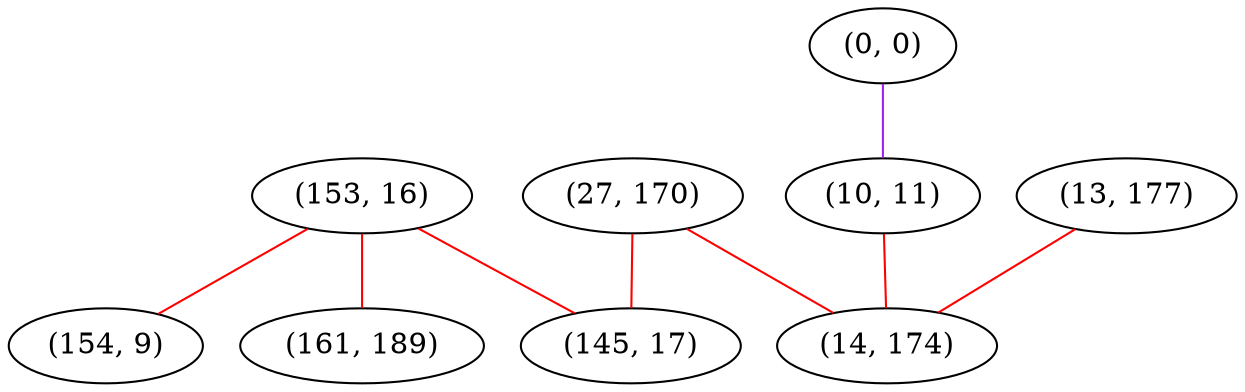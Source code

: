 graph "" {
"(153, 16)";
"(0, 0)";
"(10, 11)";
"(154, 9)";
"(13, 177)";
"(27, 170)";
"(14, 174)";
"(161, 189)";
"(145, 17)";
"(153, 16)" -- "(161, 189)"  [color=red, key=0, weight=1];
"(153, 16)" -- "(145, 17)"  [color=red, key=0, weight=1];
"(153, 16)" -- "(154, 9)"  [color=red, key=0, weight=1];
"(0, 0)" -- "(10, 11)"  [color=purple, key=0, weight=4];
"(10, 11)" -- "(14, 174)"  [color=red, key=0, weight=1];
"(13, 177)" -- "(14, 174)"  [color=red, key=0, weight=1];
"(27, 170)" -- "(145, 17)"  [color=red, key=0, weight=1];
"(27, 170)" -- "(14, 174)"  [color=red, key=0, weight=1];
}
